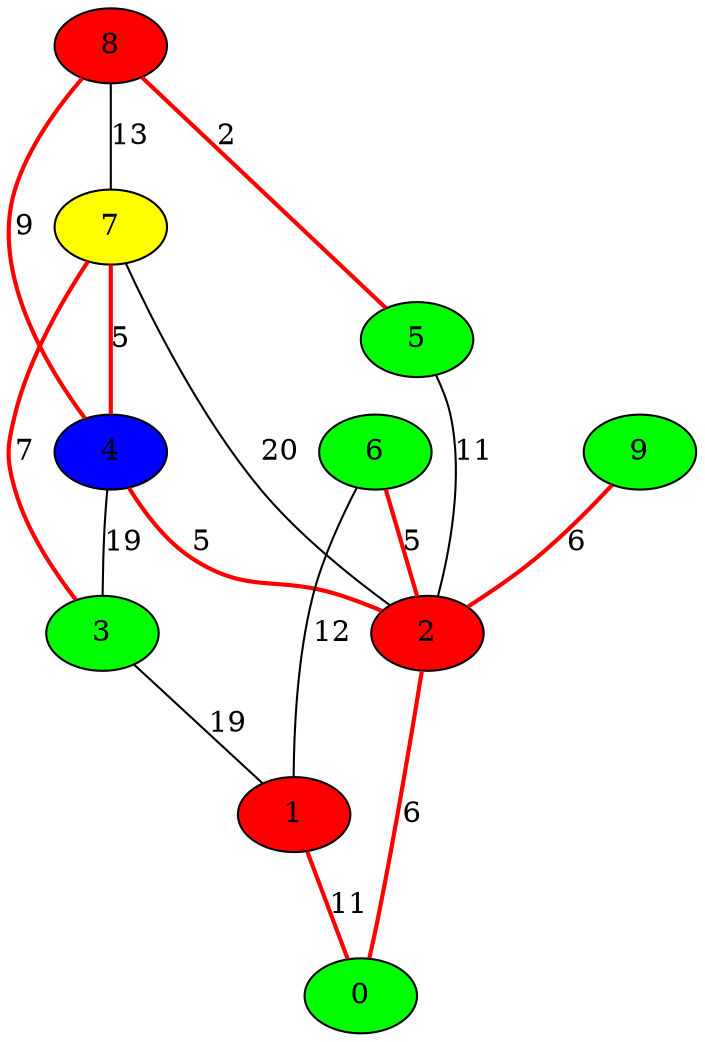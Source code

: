 digraph G {
0 [fillcolor=green, style=filled];
1 [fillcolor=red, style=filled];
1 -> 0 [dir=none] [label = 11][style =bold] [color =red ];
2 [fillcolor=red, style=filled];
2 -> 0 [dir=none] [label = 6][style =bold] [color =red ];
3 [fillcolor=green, style=filled];
3 -> 1 [dir=none] [label = 19];
4 [fillcolor=blue, style=filled];
4 -> 2 [dir=none] [label = 5][style =bold] [color =red ];
4 -> 3 [dir=none] [label = 19];
5 [fillcolor=green, style=filled];
5 -> 2 [dir=none] [label = 11];
6 [fillcolor=green, style=filled];
6 -> 1 [dir=none] [label = 12];
6 -> 2 [dir=none] [label = 5][style =bold] [color =red ];
7 [fillcolor=yellow, style=filled];
7 -> 2 [dir=none] [label = 20];
7 -> 3 [dir=none] [label = 7][style =bold] [color =red ];
7 -> 4 [dir=none] [label = 5][style =bold] [color =red ];
8 [fillcolor=red, style=filled];
8 -> 4 [dir=none] [label = 9][style =bold] [color =red ];
8 -> 5 [dir=none] [label = 2][style =bold] [color =red ];
8 -> 7 [dir=none] [label = 13];
9 [fillcolor=green, style=filled];
9 -> 2 [dir=none] [label = 6][style =bold] [color =red ];
}
